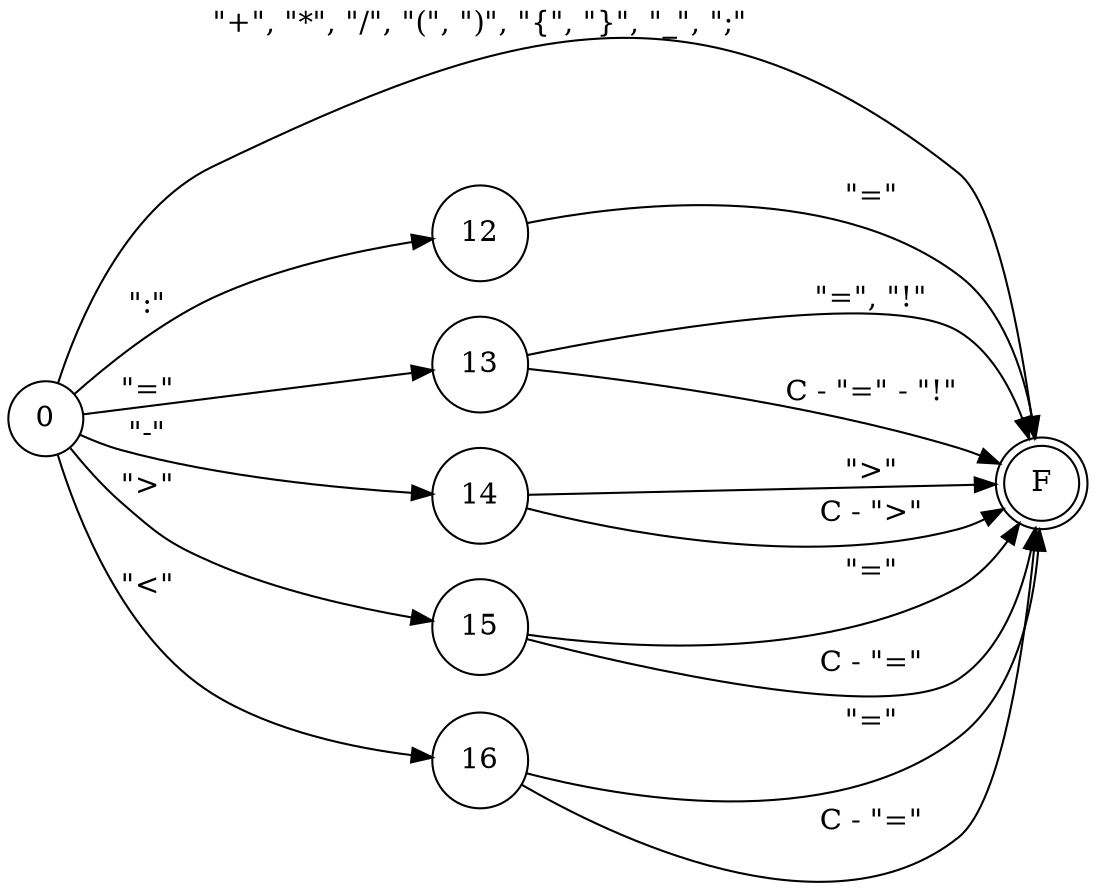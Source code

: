 digraph DFA {
    rankdir = LR;
    node [shape = circle;];
    F [shape = doublecircle;];
    
    0 -> 12 [label = "\":\"";];
    12 -> F [label = "\"=\"";];
    0 -> 13 [label = "\"=\"";];
    13 -> F [label = "\"=\", \"!\"";];
    13 -> F [label = "C - \"=\" - \"!\"";];
    0 -> F [label = "\"+\", \"*\", \"/\", \"(\", \")\", \"{\", \"}\", \"_\", \";\"";];
    0 -> 14 [label = "\"-\"";];
    14 -> F [label = "\">\"";];
    14 -> F [label = "C - \">\"";];
    0 -> 15 [label = "\">\"";];
    15 -> F [label = "\"=\"";];
    15 -> F [label = "C - \"=\"";];
    0 -> 16 [label = "\"<\"";];
    16 -> F [label = "\"=\"";];
    16 -> F [label = "C - \"=\"";];
}